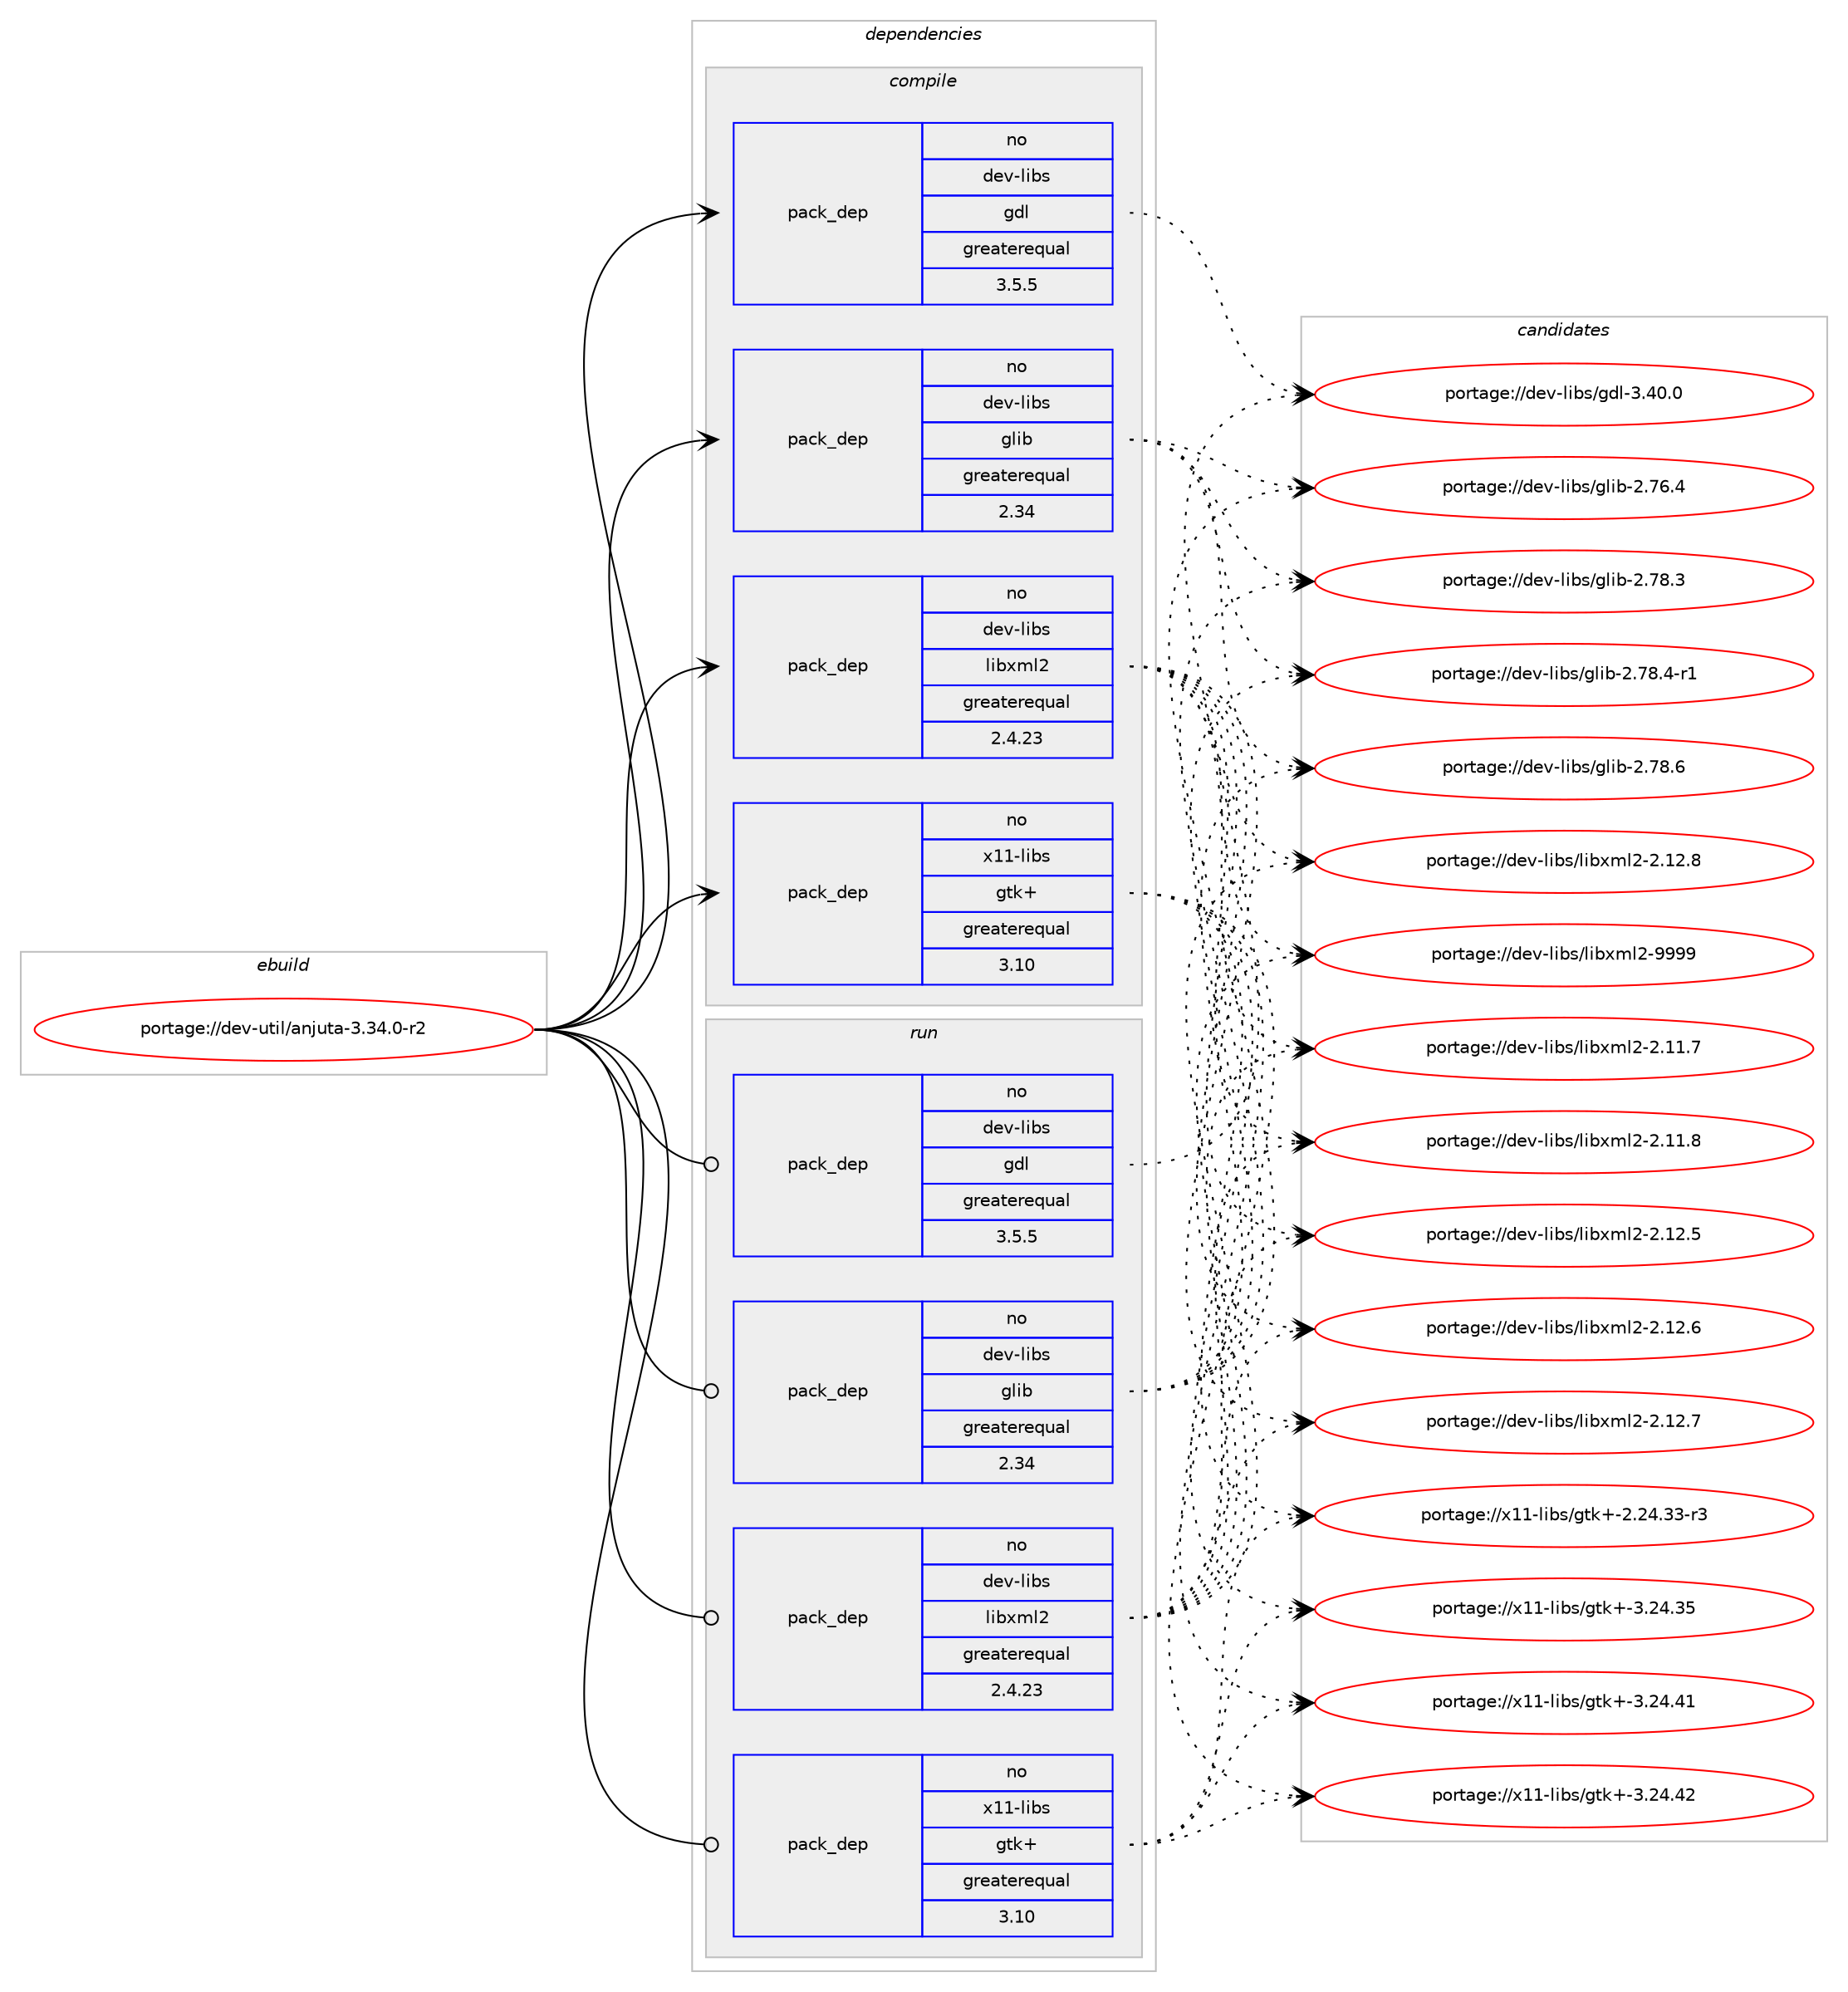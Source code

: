 digraph prolog {

# *************
# Graph options
# *************

newrank=true;
concentrate=true;
compound=true;
graph [rankdir=LR,fontname=Helvetica,fontsize=10,ranksep=1.5];#, ranksep=2.5, nodesep=0.2];
edge  [arrowhead=vee];
node  [fontname=Helvetica,fontsize=10];

# **********
# The ebuild
# **********

subgraph cluster_leftcol {
color=gray;
rank=same;
label=<<i>ebuild</i>>;
id [label="portage://dev-util/anjuta-3.34.0-r2", color=red, width=4, href="../dev-util/anjuta-3.34.0-r2.svg"];
}

# ****************
# The dependencies
# ****************

subgraph cluster_midcol {
color=gray;
label=<<i>dependencies</i>>;
subgraph cluster_compile {
fillcolor="#eeeeee";
style=filled;
label=<<i>compile</i>>;
subgraph pack48689 {
dependency107843 [label=<<TABLE BORDER="0" CELLBORDER="1" CELLSPACING="0" CELLPADDING="4" WIDTH="220"><TR><TD ROWSPAN="6" CELLPADDING="30">pack_dep</TD></TR><TR><TD WIDTH="110">no</TD></TR><TR><TD>dev-libs</TD></TR><TR><TD>gdl</TD></TR><TR><TD>greaterequal</TD></TR><TR><TD>3.5.5</TD></TR></TABLE>>, shape=none, color=blue];
}
id:e -> dependency107843:w [weight=20,style="solid",arrowhead="vee"];
subgraph pack48690 {
dependency107844 [label=<<TABLE BORDER="0" CELLBORDER="1" CELLSPACING="0" CELLPADDING="4" WIDTH="220"><TR><TD ROWSPAN="6" CELLPADDING="30">pack_dep</TD></TR><TR><TD WIDTH="110">no</TD></TR><TR><TD>dev-libs</TD></TR><TR><TD>glib</TD></TR><TR><TD>greaterequal</TD></TR><TR><TD>2.34</TD></TR></TABLE>>, shape=none, color=blue];
}
id:e -> dependency107844:w [weight=20,style="solid",arrowhead="vee"];
subgraph pack48691 {
dependency107845 [label=<<TABLE BORDER="0" CELLBORDER="1" CELLSPACING="0" CELLPADDING="4" WIDTH="220"><TR><TD ROWSPAN="6" CELLPADDING="30">pack_dep</TD></TR><TR><TD WIDTH="110">no</TD></TR><TR><TD>dev-libs</TD></TR><TR><TD>libxml2</TD></TR><TR><TD>greaterequal</TD></TR><TR><TD>2.4.23</TD></TR></TABLE>>, shape=none, color=blue];
}
id:e -> dependency107845:w [weight=20,style="solid",arrowhead="vee"];
# *** BEGIN UNKNOWN DEPENDENCY TYPE (TODO) ***
# id -> package_dependency(portage://dev-util/anjuta-3.34.0-r2,install,no,x11-libs,gdk-pixbuf,none,[,,],[slot(2)],[])
# *** END UNKNOWN DEPENDENCY TYPE (TODO) ***

subgraph pack48692 {
dependency107846 [label=<<TABLE BORDER="0" CELLBORDER="1" CELLSPACING="0" CELLPADDING="4" WIDTH="220"><TR><TD ROWSPAN="6" CELLPADDING="30">pack_dep</TD></TR><TR><TD WIDTH="110">no</TD></TR><TR><TD>x11-libs</TD></TR><TR><TD>gtk+</TD></TR><TR><TD>greaterequal</TD></TR><TR><TD>3.10</TD></TR></TABLE>>, shape=none, color=blue];
}
id:e -> dependency107846:w [weight=20,style="solid",arrowhead="vee"];
# *** BEGIN UNKNOWN DEPENDENCY TYPE (TODO) ***
# id -> package_dependency(portage://dev-util/anjuta-3.34.0-r2,install,no,x11-libs,pango,none,[,,],[],[])
# *** END UNKNOWN DEPENDENCY TYPE (TODO) ***

}
subgraph cluster_compileandrun {
fillcolor="#eeeeee";
style=filled;
label=<<i>compile and run</i>>;
}
subgraph cluster_run {
fillcolor="#eeeeee";
style=filled;
label=<<i>run</i>>;
subgraph pack48693 {
dependency107847 [label=<<TABLE BORDER="0" CELLBORDER="1" CELLSPACING="0" CELLPADDING="4" WIDTH="220"><TR><TD ROWSPAN="6" CELLPADDING="30">pack_dep</TD></TR><TR><TD WIDTH="110">no</TD></TR><TR><TD>dev-libs</TD></TR><TR><TD>gdl</TD></TR><TR><TD>greaterequal</TD></TR><TR><TD>3.5.5</TD></TR></TABLE>>, shape=none, color=blue];
}
id:e -> dependency107847:w [weight=20,style="solid",arrowhead="odot"];
subgraph pack48694 {
dependency107848 [label=<<TABLE BORDER="0" CELLBORDER="1" CELLSPACING="0" CELLPADDING="4" WIDTH="220"><TR><TD ROWSPAN="6" CELLPADDING="30">pack_dep</TD></TR><TR><TD WIDTH="110">no</TD></TR><TR><TD>dev-libs</TD></TR><TR><TD>glib</TD></TR><TR><TD>greaterequal</TD></TR><TR><TD>2.34</TD></TR></TABLE>>, shape=none, color=blue];
}
id:e -> dependency107848:w [weight=20,style="solid",arrowhead="odot"];
subgraph pack48695 {
dependency107849 [label=<<TABLE BORDER="0" CELLBORDER="1" CELLSPACING="0" CELLPADDING="4" WIDTH="220"><TR><TD ROWSPAN="6" CELLPADDING="30">pack_dep</TD></TR><TR><TD WIDTH="110">no</TD></TR><TR><TD>dev-libs</TD></TR><TR><TD>libxml2</TD></TR><TR><TD>greaterequal</TD></TR><TR><TD>2.4.23</TD></TR></TABLE>>, shape=none, color=blue];
}
id:e -> dependency107849:w [weight=20,style="solid",arrowhead="odot"];
# *** BEGIN UNKNOWN DEPENDENCY TYPE (TODO) ***
# id -> package_dependency(portage://dev-util/anjuta-3.34.0-r2,run,no,x11-libs,gdk-pixbuf,none,[,,],[slot(2)],[])
# *** END UNKNOWN DEPENDENCY TYPE (TODO) ***

subgraph pack48696 {
dependency107850 [label=<<TABLE BORDER="0" CELLBORDER="1" CELLSPACING="0" CELLPADDING="4" WIDTH="220"><TR><TD ROWSPAN="6" CELLPADDING="30">pack_dep</TD></TR><TR><TD WIDTH="110">no</TD></TR><TR><TD>x11-libs</TD></TR><TR><TD>gtk+</TD></TR><TR><TD>greaterequal</TD></TR><TR><TD>3.10</TD></TR></TABLE>>, shape=none, color=blue];
}
id:e -> dependency107850:w [weight=20,style="solid",arrowhead="odot"];
# *** BEGIN UNKNOWN DEPENDENCY TYPE (TODO) ***
# id -> package_dependency(portage://dev-util/anjuta-3.34.0-r2,run,no,x11-libs,pango,none,[,,],[],[])
# *** END UNKNOWN DEPENDENCY TYPE (TODO) ***

}
}

# **************
# The candidates
# **************

subgraph cluster_choices {
rank=same;
color=gray;
label=<<i>candidates</i>>;

subgraph choice48689 {
color=black;
nodesep=1;
choice10010111845108105981154710310010845514652484648 [label="portage://dev-libs/gdl-3.40.0", color=red, width=4,href="../dev-libs/gdl-3.40.0.svg"];
dependency107843:e -> choice10010111845108105981154710310010845514652484648:w [style=dotted,weight="100"];
}
subgraph choice48690 {
color=black;
nodesep=1;
choice1001011184510810598115471031081059845504655544652 [label="portage://dev-libs/glib-2.76.4", color=red, width=4,href="../dev-libs/glib-2.76.4.svg"];
choice1001011184510810598115471031081059845504655564651 [label="portage://dev-libs/glib-2.78.3", color=red, width=4,href="../dev-libs/glib-2.78.3.svg"];
choice10010111845108105981154710310810598455046555646524511449 [label="portage://dev-libs/glib-2.78.4-r1", color=red, width=4,href="../dev-libs/glib-2.78.4-r1.svg"];
choice1001011184510810598115471031081059845504655564654 [label="portage://dev-libs/glib-2.78.6", color=red, width=4,href="../dev-libs/glib-2.78.6.svg"];
dependency107844:e -> choice1001011184510810598115471031081059845504655544652:w [style=dotted,weight="100"];
dependency107844:e -> choice1001011184510810598115471031081059845504655564651:w [style=dotted,weight="100"];
dependency107844:e -> choice10010111845108105981154710310810598455046555646524511449:w [style=dotted,weight="100"];
dependency107844:e -> choice1001011184510810598115471031081059845504655564654:w [style=dotted,weight="100"];
}
subgraph choice48691 {
color=black;
nodesep=1;
choice100101118451081059811547108105981201091085045504649494655 [label="portage://dev-libs/libxml2-2.11.7", color=red, width=4,href="../dev-libs/libxml2-2.11.7.svg"];
choice100101118451081059811547108105981201091085045504649494656 [label="portage://dev-libs/libxml2-2.11.8", color=red, width=4,href="../dev-libs/libxml2-2.11.8.svg"];
choice100101118451081059811547108105981201091085045504649504653 [label="portage://dev-libs/libxml2-2.12.5", color=red, width=4,href="../dev-libs/libxml2-2.12.5.svg"];
choice100101118451081059811547108105981201091085045504649504654 [label="portage://dev-libs/libxml2-2.12.6", color=red, width=4,href="../dev-libs/libxml2-2.12.6.svg"];
choice100101118451081059811547108105981201091085045504649504655 [label="portage://dev-libs/libxml2-2.12.7", color=red, width=4,href="../dev-libs/libxml2-2.12.7.svg"];
choice100101118451081059811547108105981201091085045504649504656 [label="portage://dev-libs/libxml2-2.12.8", color=red, width=4,href="../dev-libs/libxml2-2.12.8.svg"];
choice10010111845108105981154710810598120109108504557575757 [label="portage://dev-libs/libxml2-9999", color=red, width=4,href="../dev-libs/libxml2-9999.svg"];
dependency107845:e -> choice100101118451081059811547108105981201091085045504649494655:w [style=dotted,weight="100"];
dependency107845:e -> choice100101118451081059811547108105981201091085045504649494656:w [style=dotted,weight="100"];
dependency107845:e -> choice100101118451081059811547108105981201091085045504649504653:w [style=dotted,weight="100"];
dependency107845:e -> choice100101118451081059811547108105981201091085045504649504654:w [style=dotted,weight="100"];
dependency107845:e -> choice100101118451081059811547108105981201091085045504649504655:w [style=dotted,weight="100"];
dependency107845:e -> choice100101118451081059811547108105981201091085045504649504656:w [style=dotted,weight="100"];
dependency107845:e -> choice10010111845108105981154710810598120109108504557575757:w [style=dotted,weight="100"];
}
subgraph choice48692 {
color=black;
nodesep=1;
choice12049494510810598115471031161074345504650524651514511451 [label="portage://x11-libs/gtk+-2.24.33-r3", color=red, width=4,href="../x11-libs/gtk+-2.24.33-r3.svg"];
choice1204949451081059811547103116107434551465052465153 [label="portage://x11-libs/gtk+-3.24.35", color=red, width=4,href="../x11-libs/gtk+-3.24.35.svg"];
choice1204949451081059811547103116107434551465052465249 [label="portage://x11-libs/gtk+-3.24.41", color=red, width=4,href="../x11-libs/gtk+-3.24.41.svg"];
choice1204949451081059811547103116107434551465052465250 [label="portage://x11-libs/gtk+-3.24.42", color=red, width=4,href="../x11-libs/gtk+-3.24.42.svg"];
dependency107846:e -> choice12049494510810598115471031161074345504650524651514511451:w [style=dotted,weight="100"];
dependency107846:e -> choice1204949451081059811547103116107434551465052465153:w [style=dotted,weight="100"];
dependency107846:e -> choice1204949451081059811547103116107434551465052465249:w [style=dotted,weight="100"];
dependency107846:e -> choice1204949451081059811547103116107434551465052465250:w [style=dotted,weight="100"];
}
subgraph choice48693 {
color=black;
nodesep=1;
choice10010111845108105981154710310010845514652484648 [label="portage://dev-libs/gdl-3.40.0", color=red, width=4,href="../dev-libs/gdl-3.40.0.svg"];
dependency107847:e -> choice10010111845108105981154710310010845514652484648:w [style=dotted,weight="100"];
}
subgraph choice48694 {
color=black;
nodesep=1;
choice1001011184510810598115471031081059845504655544652 [label="portage://dev-libs/glib-2.76.4", color=red, width=4,href="../dev-libs/glib-2.76.4.svg"];
choice1001011184510810598115471031081059845504655564651 [label="portage://dev-libs/glib-2.78.3", color=red, width=4,href="../dev-libs/glib-2.78.3.svg"];
choice10010111845108105981154710310810598455046555646524511449 [label="portage://dev-libs/glib-2.78.4-r1", color=red, width=4,href="../dev-libs/glib-2.78.4-r1.svg"];
choice1001011184510810598115471031081059845504655564654 [label="portage://dev-libs/glib-2.78.6", color=red, width=4,href="../dev-libs/glib-2.78.6.svg"];
dependency107848:e -> choice1001011184510810598115471031081059845504655544652:w [style=dotted,weight="100"];
dependency107848:e -> choice1001011184510810598115471031081059845504655564651:w [style=dotted,weight="100"];
dependency107848:e -> choice10010111845108105981154710310810598455046555646524511449:w [style=dotted,weight="100"];
dependency107848:e -> choice1001011184510810598115471031081059845504655564654:w [style=dotted,weight="100"];
}
subgraph choice48695 {
color=black;
nodesep=1;
choice100101118451081059811547108105981201091085045504649494655 [label="portage://dev-libs/libxml2-2.11.7", color=red, width=4,href="../dev-libs/libxml2-2.11.7.svg"];
choice100101118451081059811547108105981201091085045504649494656 [label="portage://dev-libs/libxml2-2.11.8", color=red, width=4,href="../dev-libs/libxml2-2.11.8.svg"];
choice100101118451081059811547108105981201091085045504649504653 [label="portage://dev-libs/libxml2-2.12.5", color=red, width=4,href="../dev-libs/libxml2-2.12.5.svg"];
choice100101118451081059811547108105981201091085045504649504654 [label="portage://dev-libs/libxml2-2.12.6", color=red, width=4,href="../dev-libs/libxml2-2.12.6.svg"];
choice100101118451081059811547108105981201091085045504649504655 [label="portage://dev-libs/libxml2-2.12.7", color=red, width=4,href="../dev-libs/libxml2-2.12.7.svg"];
choice100101118451081059811547108105981201091085045504649504656 [label="portage://dev-libs/libxml2-2.12.8", color=red, width=4,href="../dev-libs/libxml2-2.12.8.svg"];
choice10010111845108105981154710810598120109108504557575757 [label="portage://dev-libs/libxml2-9999", color=red, width=4,href="../dev-libs/libxml2-9999.svg"];
dependency107849:e -> choice100101118451081059811547108105981201091085045504649494655:w [style=dotted,weight="100"];
dependency107849:e -> choice100101118451081059811547108105981201091085045504649494656:w [style=dotted,weight="100"];
dependency107849:e -> choice100101118451081059811547108105981201091085045504649504653:w [style=dotted,weight="100"];
dependency107849:e -> choice100101118451081059811547108105981201091085045504649504654:w [style=dotted,weight="100"];
dependency107849:e -> choice100101118451081059811547108105981201091085045504649504655:w [style=dotted,weight="100"];
dependency107849:e -> choice100101118451081059811547108105981201091085045504649504656:w [style=dotted,weight="100"];
dependency107849:e -> choice10010111845108105981154710810598120109108504557575757:w [style=dotted,weight="100"];
}
subgraph choice48696 {
color=black;
nodesep=1;
choice12049494510810598115471031161074345504650524651514511451 [label="portage://x11-libs/gtk+-2.24.33-r3", color=red, width=4,href="../x11-libs/gtk+-2.24.33-r3.svg"];
choice1204949451081059811547103116107434551465052465153 [label="portage://x11-libs/gtk+-3.24.35", color=red, width=4,href="../x11-libs/gtk+-3.24.35.svg"];
choice1204949451081059811547103116107434551465052465249 [label="portage://x11-libs/gtk+-3.24.41", color=red, width=4,href="../x11-libs/gtk+-3.24.41.svg"];
choice1204949451081059811547103116107434551465052465250 [label="portage://x11-libs/gtk+-3.24.42", color=red, width=4,href="../x11-libs/gtk+-3.24.42.svg"];
dependency107850:e -> choice12049494510810598115471031161074345504650524651514511451:w [style=dotted,weight="100"];
dependency107850:e -> choice1204949451081059811547103116107434551465052465153:w [style=dotted,weight="100"];
dependency107850:e -> choice1204949451081059811547103116107434551465052465249:w [style=dotted,weight="100"];
dependency107850:e -> choice1204949451081059811547103116107434551465052465250:w [style=dotted,weight="100"];
}
}

}
